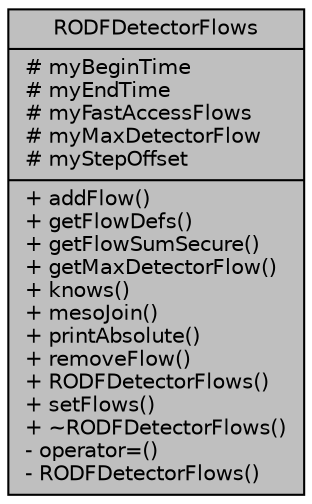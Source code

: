 digraph "RODFDetectorFlows"
{
  edge [fontname="Helvetica",fontsize="10",labelfontname="Helvetica",labelfontsize="10"];
  node [fontname="Helvetica",fontsize="10",shape=record];
  Node1 [label="{RODFDetectorFlows\n|# myBeginTime\l# myEndTime\l# myFastAccessFlows\l# myMaxDetectorFlow\l# myStepOffset\l|+ addFlow()\l+ getFlowDefs()\l+ getFlowSumSecure()\l+ getMaxDetectorFlow()\l+ knows()\l+ mesoJoin()\l+ printAbsolute()\l+ removeFlow()\l+ RODFDetectorFlows()\l+ setFlows()\l+ ~RODFDetectorFlows()\l- operator=()\l- RODFDetectorFlows()\l}",height=0.2,width=0.4,color="black", fillcolor="grey75", style="filled", fontcolor="black"];
}

